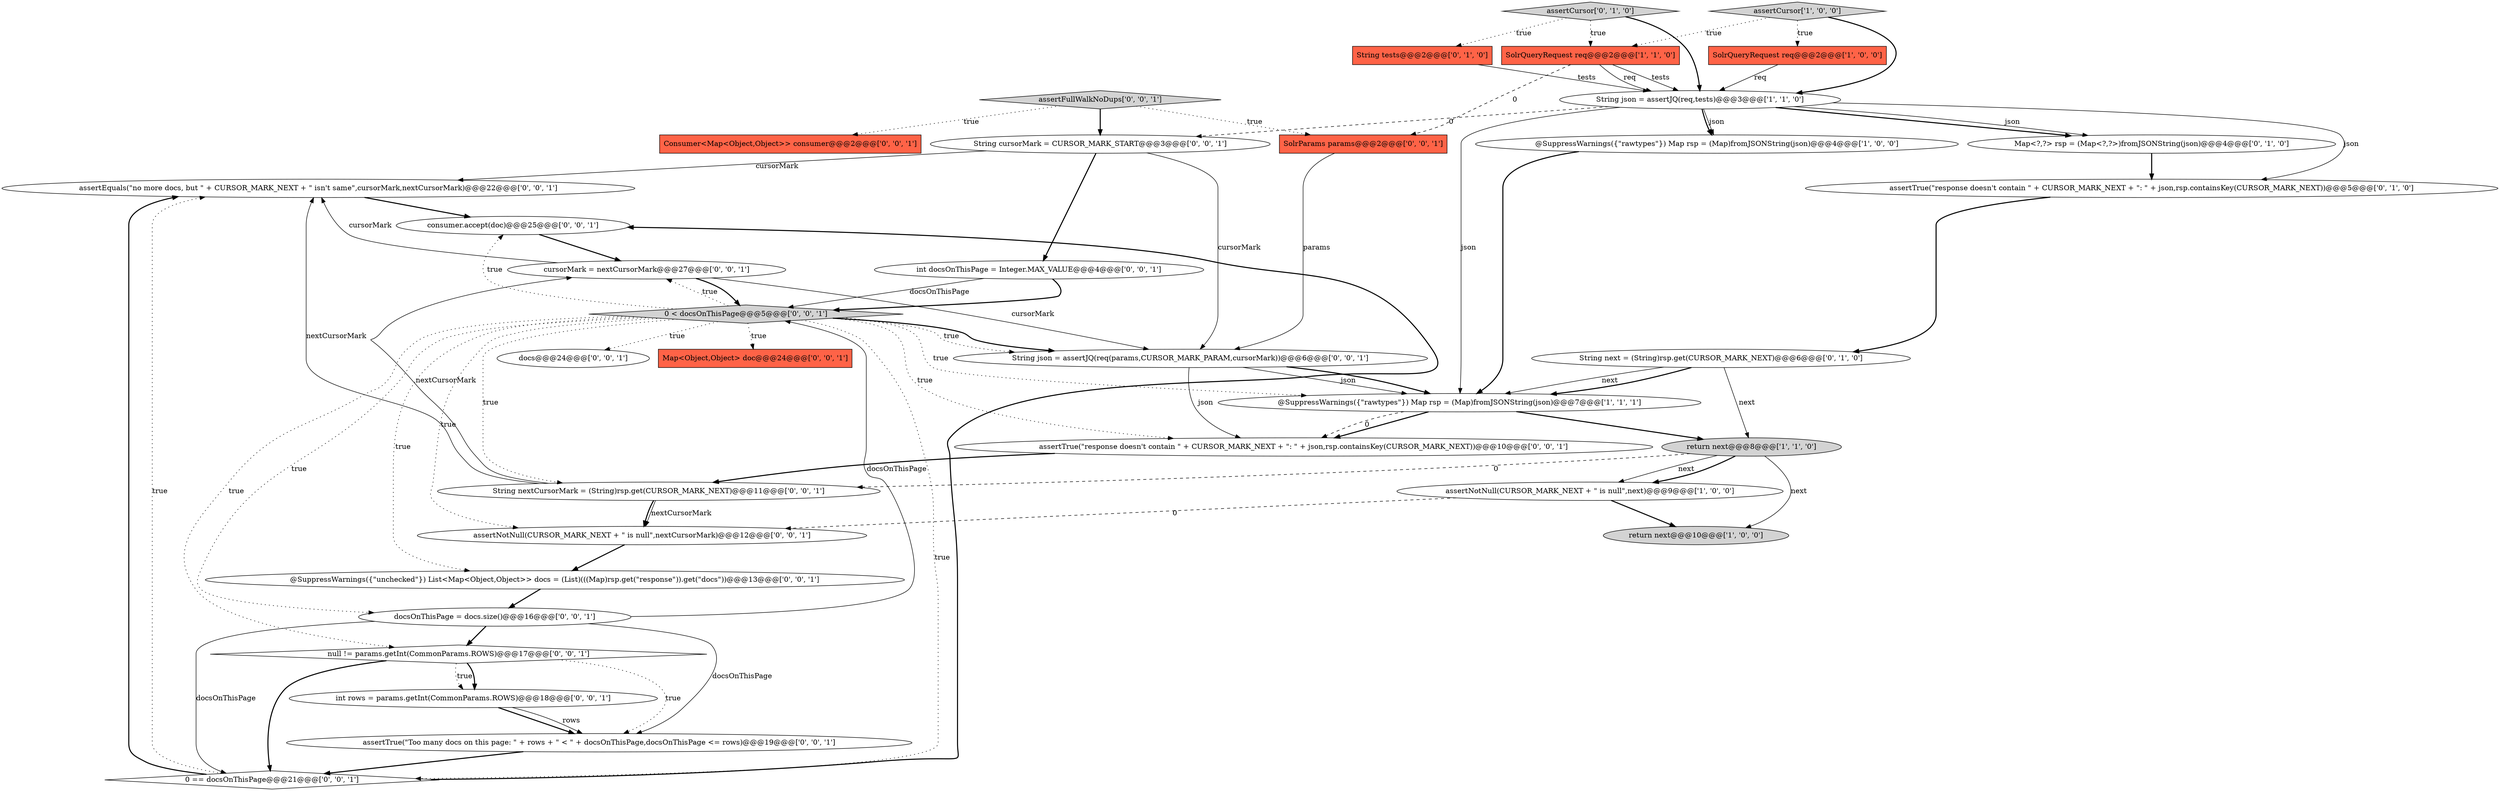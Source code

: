digraph {
19 [style = filled, label = "Consumer<Map<Object,Object>> consumer@@@2@@@['0', '0', '1']", fillcolor = tomato, shape = box image = "AAA0AAABBB3BBB"];
27 [style = filled, label = "String cursorMark = CURSOR_MARK_START@@@3@@@['0', '0', '1']", fillcolor = white, shape = ellipse image = "AAA0AAABBB3BBB"];
0 [style = filled, label = "String json = assertJQ(req,tests)@@@3@@@['1', '1', '0']", fillcolor = white, shape = ellipse image = "AAA0AAABBB1BBB"];
31 [style = filled, label = "String nextCursorMark = (String)rsp.get(CURSOR_MARK_NEXT)@@@11@@@['0', '0', '1']", fillcolor = white, shape = ellipse image = "AAA0AAABBB3BBB"];
20 [style = filled, label = "null != params.getInt(CommonParams.ROWS)@@@17@@@['0', '0', '1']", fillcolor = white, shape = diamond image = "AAA0AAABBB3BBB"];
28 [style = filled, label = "int rows = params.getInt(CommonParams.ROWS)@@@18@@@['0', '0', '1']", fillcolor = white, shape = ellipse image = "AAA0AAABBB3BBB"];
22 [style = filled, label = "assertFullWalkNoDups['0', '0', '1']", fillcolor = lightgray, shape = diamond image = "AAA0AAABBB3BBB"];
24 [style = filled, label = "@SuppressWarnings({\"unchecked\"}) List<Map<Object,Object>> docs = (List)(((Map)rsp.get(\"response\")).get(\"docs\"))@@@13@@@['0', '0', '1']", fillcolor = white, shape = ellipse image = "AAA0AAABBB3BBB"];
8 [style = filled, label = "@SuppressWarnings({\"rawtypes\"}) Map rsp = (Map)fromJSONString(json)@@@7@@@['1', '1', '1']", fillcolor = white, shape = ellipse image = "AAA0AAABBB1BBB"];
23 [style = filled, label = "SolrParams params@@@2@@@['0', '0', '1']", fillcolor = tomato, shape = box image = "AAA0AAABBB3BBB"];
14 [style = filled, label = "assertEquals(\"no more docs, but \" + CURSOR_MARK_NEXT + \" isn't same\",cursorMark,nextCursorMark)@@@22@@@['0', '0', '1']", fillcolor = white, shape = ellipse image = "AAA0AAABBB3BBB"];
25 [style = filled, label = "assertTrue(\"response doesn't contain \" + CURSOR_MARK_NEXT + \": \" + json,rsp.containsKey(CURSOR_MARK_NEXT))@@@10@@@['0', '0', '1']", fillcolor = white, shape = ellipse image = "AAA0AAABBB3BBB"];
30 [style = filled, label = "cursorMark = nextCursorMark@@@27@@@['0', '0', '1']", fillcolor = white, shape = ellipse image = "AAA0AAABBB3BBB"];
13 [style = filled, label = "String next = (String)rsp.get(CURSOR_MARK_NEXT)@@@6@@@['0', '1', '0']", fillcolor = white, shape = ellipse image = "AAA0AAABBB2BBB"];
4 [style = filled, label = "SolrQueryRequest req@@@2@@@['1', '0', '0']", fillcolor = tomato, shape = box image = "AAA0AAABBB1BBB"];
34 [style = filled, label = "0 == docsOnThisPage@@@21@@@['0', '0', '1']", fillcolor = white, shape = diamond image = "AAA0AAABBB3BBB"];
32 [style = filled, label = "docs@@@24@@@['0', '0', '1']", fillcolor = white, shape = ellipse image = "AAA0AAABBB3BBB"];
6 [style = filled, label = "return next@@@10@@@['1', '0', '0']", fillcolor = lightgray, shape = ellipse image = "AAA0AAABBB1BBB"];
26 [style = filled, label = "docsOnThisPage = docs.size()@@@16@@@['0', '0', '1']", fillcolor = white, shape = ellipse image = "AAA0AAABBB3BBB"];
10 [style = filled, label = "assertCursor['0', '1', '0']", fillcolor = lightgray, shape = diamond image = "AAA0AAABBB2BBB"];
1 [style = filled, label = "@SuppressWarnings({\"rawtypes\"}) Map rsp = (Map)fromJSONString(json)@@@4@@@['1', '0', '0']", fillcolor = white, shape = ellipse image = "AAA0AAABBB1BBB"];
11 [style = filled, label = "assertTrue(\"response doesn't contain \" + CURSOR_MARK_NEXT + \": \" + json,rsp.containsKey(CURSOR_MARK_NEXT))@@@5@@@['0', '1', '0']", fillcolor = white, shape = ellipse image = "AAA0AAABBB2BBB"];
7 [style = filled, label = "SolrQueryRequest req@@@2@@@['1', '1', '0']", fillcolor = tomato, shape = box image = "AAA0AAABBB1BBB"];
29 [style = filled, label = "consumer.accept(doc)@@@25@@@['0', '0', '1']", fillcolor = white, shape = ellipse image = "AAA0AAABBB3BBB"];
5 [style = filled, label = "return next@@@8@@@['1', '1', '0']", fillcolor = lightgray, shape = ellipse image = "AAA0AAABBB1BBB"];
21 [style = filled, label = "Map<Object,Object> doc@@@24@@@['0', '0', '1']", fillcolor = tomato, shape = box image = "AAA0AAABBB3BBB"];
17 [style = filled, label = "String json = assertJQ(req(params,CURSOR_MARK_PARAM,cursorMark))@@@6@@@['0', '0', '1']", fillcolor = white, shape = ellipse image = "AAA0AAABBB3BBB"];
12 [style = filled, label = "Map<?,?> rsp = (Map<?,?>)fromJSONString(json)@@@4@@@['0', '1', '0']", fillcolor = white, shape = ellipse image = "AAA0AAABBB2BBB"];
9 [style = filled, label = "String tests@@@2@@@['0', '1', '0']", fillcolor = tomato, shape = box image = "AAA0AAABBB2BBB"];
2 [style = filled, label = "assertCursor['1', '0', '0']", fillcolor = lightgray, shape = diamond image = "AAA0AAABBB1BBB"];
33 [style = filled, label = "0 < docsOnThisPage@@@5@@@['0', '0', '1']", fillcolor = lightgray, shape = diamond image = "AAA0AAABBB3BBB"];
15 [style = filled, label = "int docsOnThisPage = Integer.MAX_VALUE@@@4@@@['0', '0', '1']", fillcolor = white, shape = ellipse image = "AAA0AAABBB3BBB"];
3 [style = filled, label = "assertNotNull(CURSOR_MARK_NEXT + \" is null\",next)@@@9@@@['1', '0', '0']", fillcolor = white, shape = ellipse image = "AAA0AAABBB1BBB"];
18 [style = filled, label = "assertNotNull(CURSOR_MARK_NEXT + \" is null\",nextCursorMark)@@@12@@@['0', '0', '1']", fillcolor = white, shape = ellipse image = "AAA0AAABBB3BBB"];
16 [style = filled, label = "assertTrue(\"Too many docs on this page: \" + rows + \" < \" + docsOnThisPage,docsOnThisPage <= rows)@@@19@@@['0', '0', '1']", fillcolor = white, shape = ellipse image = "AAA0AAABBB3BBB"];
28->16 [style = bold, label=""];
15->33 [style = bold, label=""];
13->5 [style = solid, label="next"];
5->3 [style = solid, label="next"];
33->32 [style = dotted, label="true"];
33->24 [style = dotted, label="true"];
33->17 [style = bold, label=""];
0->8 [style = solid, label="json"];
16->34 [style = bold, label=""];
31->18 [style = bold, label=""];
0->11 [style = solid, label="json"];
10->7 [style = dotted, label="true"];
17->8 [style = solid, label="json"];
33->31 [style = dotted, label="true"];
3->6 [style = bold, label=""];
14->29 [style = bold, label=""];
33->18 [style = dotted, label="true"];
33->17 [style = dotted, label="true"];
28->16 [style = solid, label="rows"];
8->25 [style = bold, label=""];
33->8 [style = dotted, label="true"];
17->8 [style = bold, label=""];
33->26 [style = dotted, label="true"];
34->29 [style = bold, label=""];
17->25 [style = solid, label="json"];
34->14 [style = bold, label=""];
5->6 [style = solid, label="next"];
20->28 [style = dotted, label="true"];
27->14 [style = solid, label="cursorMark"];
33->20 [style = dotted, label="true"];
8->5 [style = bold, label=""];
1->8 [style = bold, label=""];
34->14 [style = dotted, label="true"];
7->0 [style = solid, label="tests"];
20->16 [style = dotted, label="true"];
33->30 [style = dotted, label="true"];
7->23 [style = dashed, label="0"];
0->12 [style = bold, label=""];
11->13 [style = bold, label=""];
23->17 [style = solid, label="params"];
24->26 [style = bold, label=""];
4->0 [style = solid, label="req"];
22->23 [style = dotted, label="true"];
31->30 [style = solid, label="nextCursorMark"];
26->20 [style = bold, label=""];
27->15 [style = bold, label=""];
5->31 [style = dashed, label="0"];
0->1 [style = solid, label="json"];
26->16 [style = solid, label="docsOnThisPage"];
30->33 [style = bold, label=""];
15->33 [style = solid, label="docsOnThisPage"];
33->29 [style = dotted, label="true"];
33->34 [style = dotted, label="true"];
26->34 [style = solid, label="docsOnThisPage"];
25->31 [style = bold, label=""];
2->0 [style = bold, label=""];
5->3 [style = bold, label=""];
13->8 [style = bold, label=""];
27->17 [style = solid, label="cursorMark"];
0->12 [style = solid, label="json"];
10->9 [style = dotted, label="true"];
10->0 [style = bold, label=""];
31->18 [style = solid, label="nextCursorMark"];
20->34 [style = bold, label=""];
29->30 [style = bold, label=""];
30->17 [style = solid, label="cursorMark"];
2->4 [style = dotted, label="true"];
22->19 [style = dotted, label="true"];
9->0 [style = solid, label="tests"];
18->24 [style = bold, label=""];
0->27 [style = dashed, label="0"];
22->27 [style = bold, label=""];
8->25 [style = dashed, label="0"];
0->1 [style = bold, label=""];
33->21 [style = dotted, label="true"];
33->25 [style = dotted, label="true"];
26->33 [style = solid, label="docsOnThisPage"];
31->14 [style = solid, label="nextCursorMark"];
20->28 [style = bold, label=""];
3->18 [style = dashed, label="0"];
12->11 [style = bold, label=""];
30->14 [style = solid, label="cursorMark"];
7->0 [style = solid, label="req"];
13->8 [style = solid, label="next"];
2->7 [style = dotted, label="true"];
}
